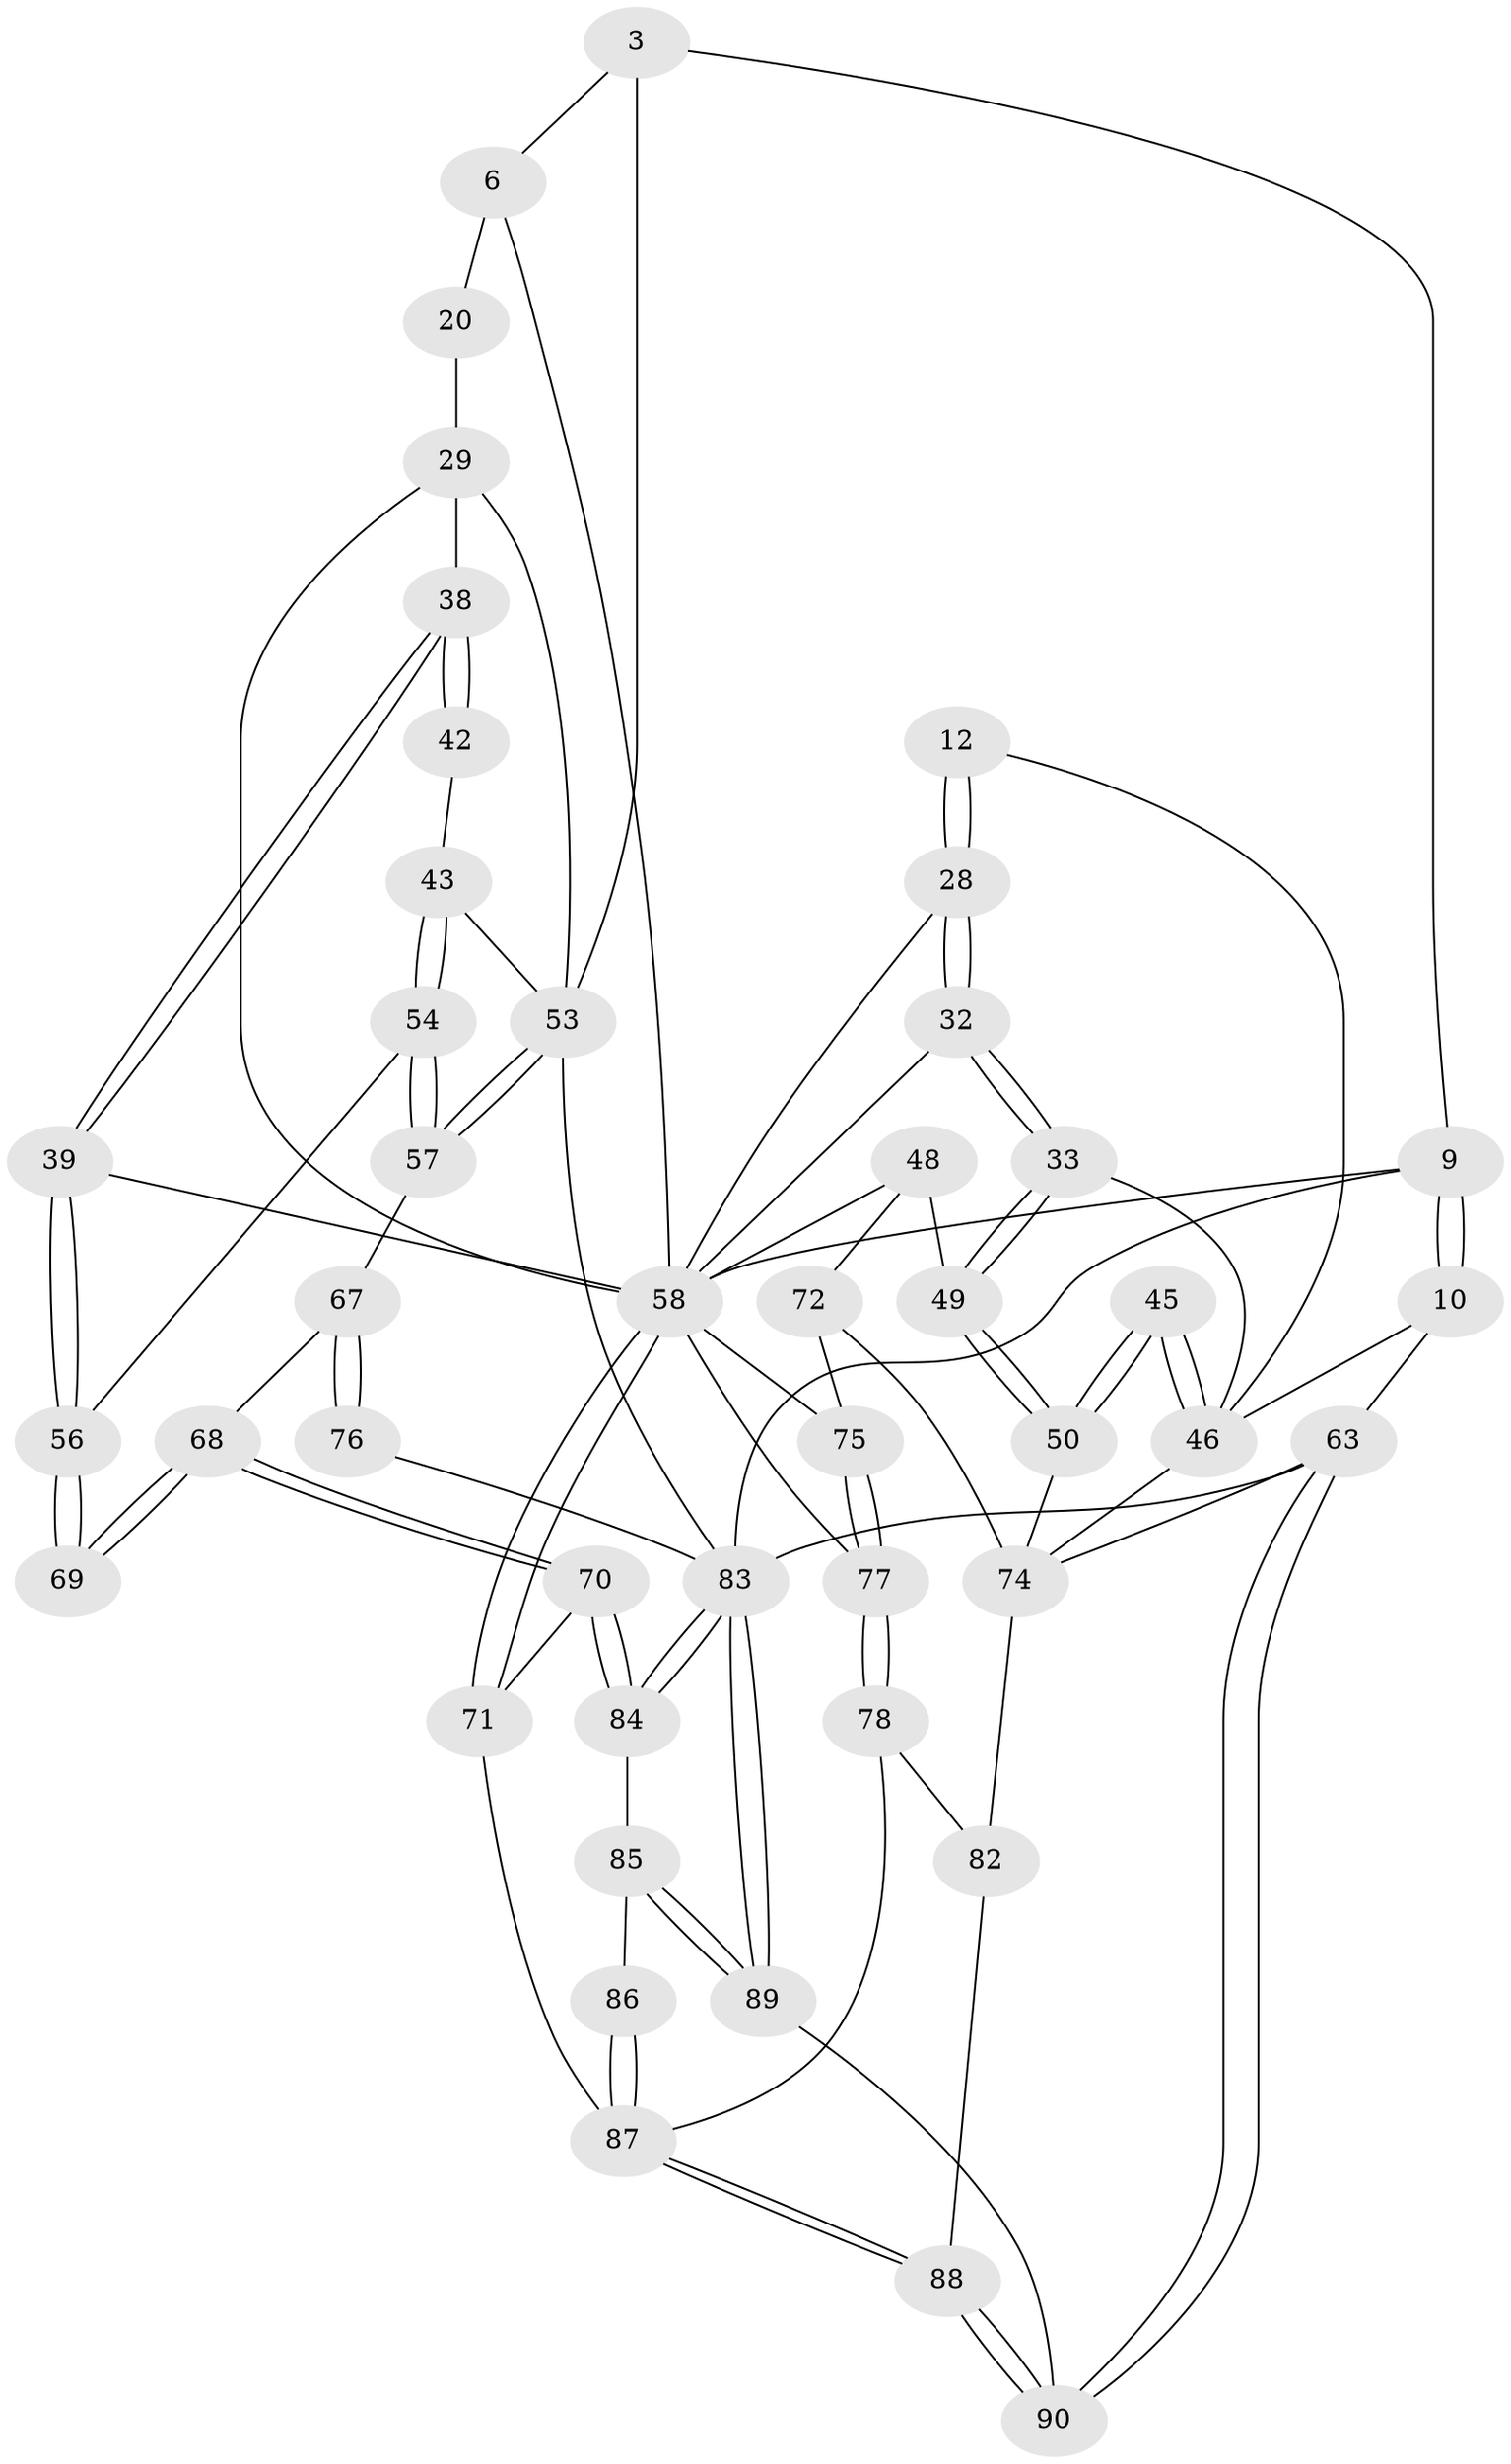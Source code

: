 // original degree distribution, {3: 0.022222222222222223, 5: 0.4666666666666667, 6: 0.24444444444444444, 4: 0.26666666666666666}
// Generated by graph-tools (version 1.1) at 2025/05/03/04/25 22:05:45]
// undirected, 45 vertices, 103 edges
graph export_dot {
graph [start="1"]
  node [color=gray90,style=filled];
  3 [pos="+1+0"];
  6 [pos="+0.5764966290487287+0.12900037965456077",super="+1+2"];
  9 [pos="+0.3545413691937842+0",super="+5"];
  10 [pos="+0+0"];
  12 [pos="+0.1932927941923323+0.2420332170332221"];
  20 [pos="+0.7390431385527751+0.156167167325357",super="+18"];
  28 [pos="+0.24101839285202797+0.342525993189497",super="+17+11"];
  29 [pos="+0.8256598267532576+0.32152908767870275",super="+25+26"];
  32 [pos="+0.2395783905312754+0.36144190495355455"];
  33 [pos="+0.23776027002748365+0.3646478846792763"];
  38 [pos="+0.7201845755860867+0.5024437281685695",super="+31+30"];
  39 [pos="+0.7077497531749478+0.5213190339296608"];
  42 [pos="+0.7563959430808866+0.46932085154727515"];
  43 [pos="+0.9023935364547168+0.4704021570862085"];
  45 [pos="+0+0.583284083409209"];
  46 [pos="+0+0.6232028950378097",super="+14+13+34"];
  48 [pos="+0.28264342822429955+0.5168749484249595"];
  49 [pos="+0.25253563547697794+0.45158329056794244"];
  50 [pos="+0.11704589302518867+0.5660064794176382"];
  53 [pos="+1+0.5878342050426425",super="+37+24+36"];
  54 [pos="+0.9144327252334117+0.5001886733836111"];
  56 [pos="+0.7085690145649134+0.5235222879214361",super="+55"];
  57 [pos="+0.9897341151389923+0.5507448546967952"];
  58 [pos="+0.5267340102456008+0.663499936605683",super="+40+41+47+16"];
  63 [pos="+0+1"];
  67 [pos="+0.7726288907236797+0.7174965989633465",super="+66"];
  68 [pos="+0.7523050284022867+0.7107381054204294"];
  69 [pos="+0.7531516877457204+0.6902281768557491"];
  70 [pos="+0.7518870614553782+0.7109824250677469"];
  71 [pos="+0.6158210069527538+0.7545155042913949"];
  72 [pos="+0.27533627059086774+0.6789366449901364",super="+64"];
  74 [pos="+0.20907450021335025+0.7451141413297891",super="+62+65+73"];
  75 [pos="+0.3556922215513461+0.6430644573745925",super="+60"];
  76 [pos="+0.9256018389667627+0.8037682255260683"];
  77 [pos="+0.3943137748935579+0.7489270309853993",super="+59"];
  78 [pos="+0.3605482170702099+0.8251306804638893"];
  82 [pos="+0.35566236603295587+0.8754546670355351",super="+79"];
  83 [pos="+1+1",super="+51+52"];
  84 [pos="+0.758035231619666+0.9002774892240674"];
  85 [pos="+0.6873150499193886+0.9353472391773777"];
  86 [pos="+0.5980137133059295+0.8484946376278162"];
  87 [pos="+0.5306114388967016+0.9530267564893854",super="+81+80"];
  88 [pos="+0.4585184821551162+1"];
  89 [pos="+0.7689433257525053+1"];
  90 [pos="+0.4555429478838219+1"];
  3 -- 9;
  3 -- 53;
  3 -- 6;
  6 -- 20 [weight=2];
  6 -- 58;
  9 -- 10 [weight=2];
  9 -- 10;
  9 -- 83;
  9 -- 58;
  10 -- 63;
  10 -- 46;
  12 -- 28 [weight=2];
  12 -- 28;
  12 -- 46;
  20 -- 29 [weight=2];
  28 -- 32;
  28 -- 32;
  28 -- 58 [weight=2];
  29 -- 38 [weight=2];
  29 -- 53 [weight=2];
  29 -- 58 [weight=3];
  32 -- 33;
  32 -- 33;
  32 -- 58;
  33 -- 49;
  33 -- 49;
  33 -- 46;
  38 -- 39;
  38 -- 39;
  38 -- 42 [weight=2];
  38 -- 42;
  39 -- 56;
  39 -- 56;
  39 -- 58;
  42 -- 43;
  43 -- 54;
  43 -- 54;
  43 -- 53;
  45 -- 46 [weight=2];
  45 -- 46;
  45 -- 50;
  45 -- 50;
  46 -- 74;
  48 -- 49;
  48 -- 58;
  48 -- 72;
  49 -- 50;
  49 -- 50;
  50 -- 74;
  53 -- 57;
  53 -- 57;
  53 -- 83;
  54 -- 57;
  54 -- 57;
  54 -- 56;
  56 -- 69 [weight=2];
  56 -- 69;
  57 -- 67;
  58 -- 71;
  58 -- 71;
  58 -- 77;
  58 -- 75;
  63 -- 90;
  63 -- 90;
  63 -- 83;
  63 -- 74;
  67 -- 68;
  67 -- 76 [weight=2];
  67 -- 76;
  68 -- 69;
  68 -- 69;
  68 -- 70;
  68 -- 70;
  70 -- 71;
  70 -- 84;
  70 -- 84;
  71 -- 87;
  72 -- 75;
  72 -- 74 [weight=2];
  74 -- 82 [weight=2];
  75 -- 77 [weight=2];
  75 -- 77;
  76 -- 83;
  77 -- 78;
  77 -- 78;
  78 -- 82;
  78 -- 87;
  82 -- 88;
  83 -- 84;
  83 -- 84;
  83 -- 89;
  83 -- 89;
  84 -- 85;
  85 -- 86;
  85 -- 89;
  85 -- 89;
  86 -- 87 [weight=2];
  86 -- 87;
  87 -- 88;
  87 -- 88;
  88 -- 90;
  88 -- 90;
  89 -- 90;
}
